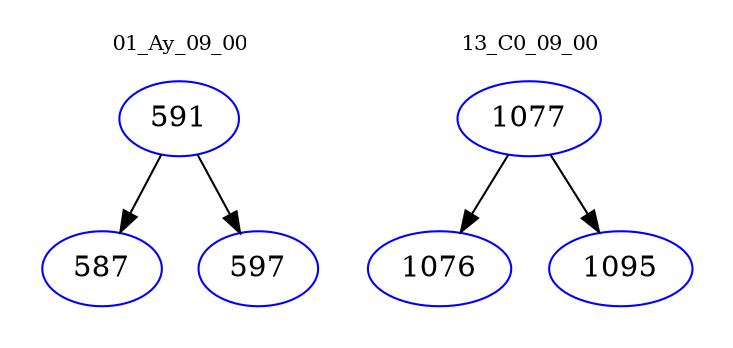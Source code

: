 digraph{
subgraph cluster_0 {
color = white
label = "01_Ay_09_00";
fontsize=10;
T0_591 [label="591", color="blue"]
T0_591 -> T0_587 [color="black"]
T0_587 [label="587", color="blue"]
T0_591 -> T0_597 [color="black"]
T0_597 [label="597", color="blue"]
}
subgraph cluster_1 {
color = white
label = "13_C0_09_00";
fontsize=10;
T1_1077 [label="1077", color="blue"]
T1_1077 -> T1_1076 [color="black"]
T1_1076 [label="1076", color="blue"]
T1_1077 -> T1_1095 [color="black"]
T1_1095 [label="1095", color="blue"]
}
}
